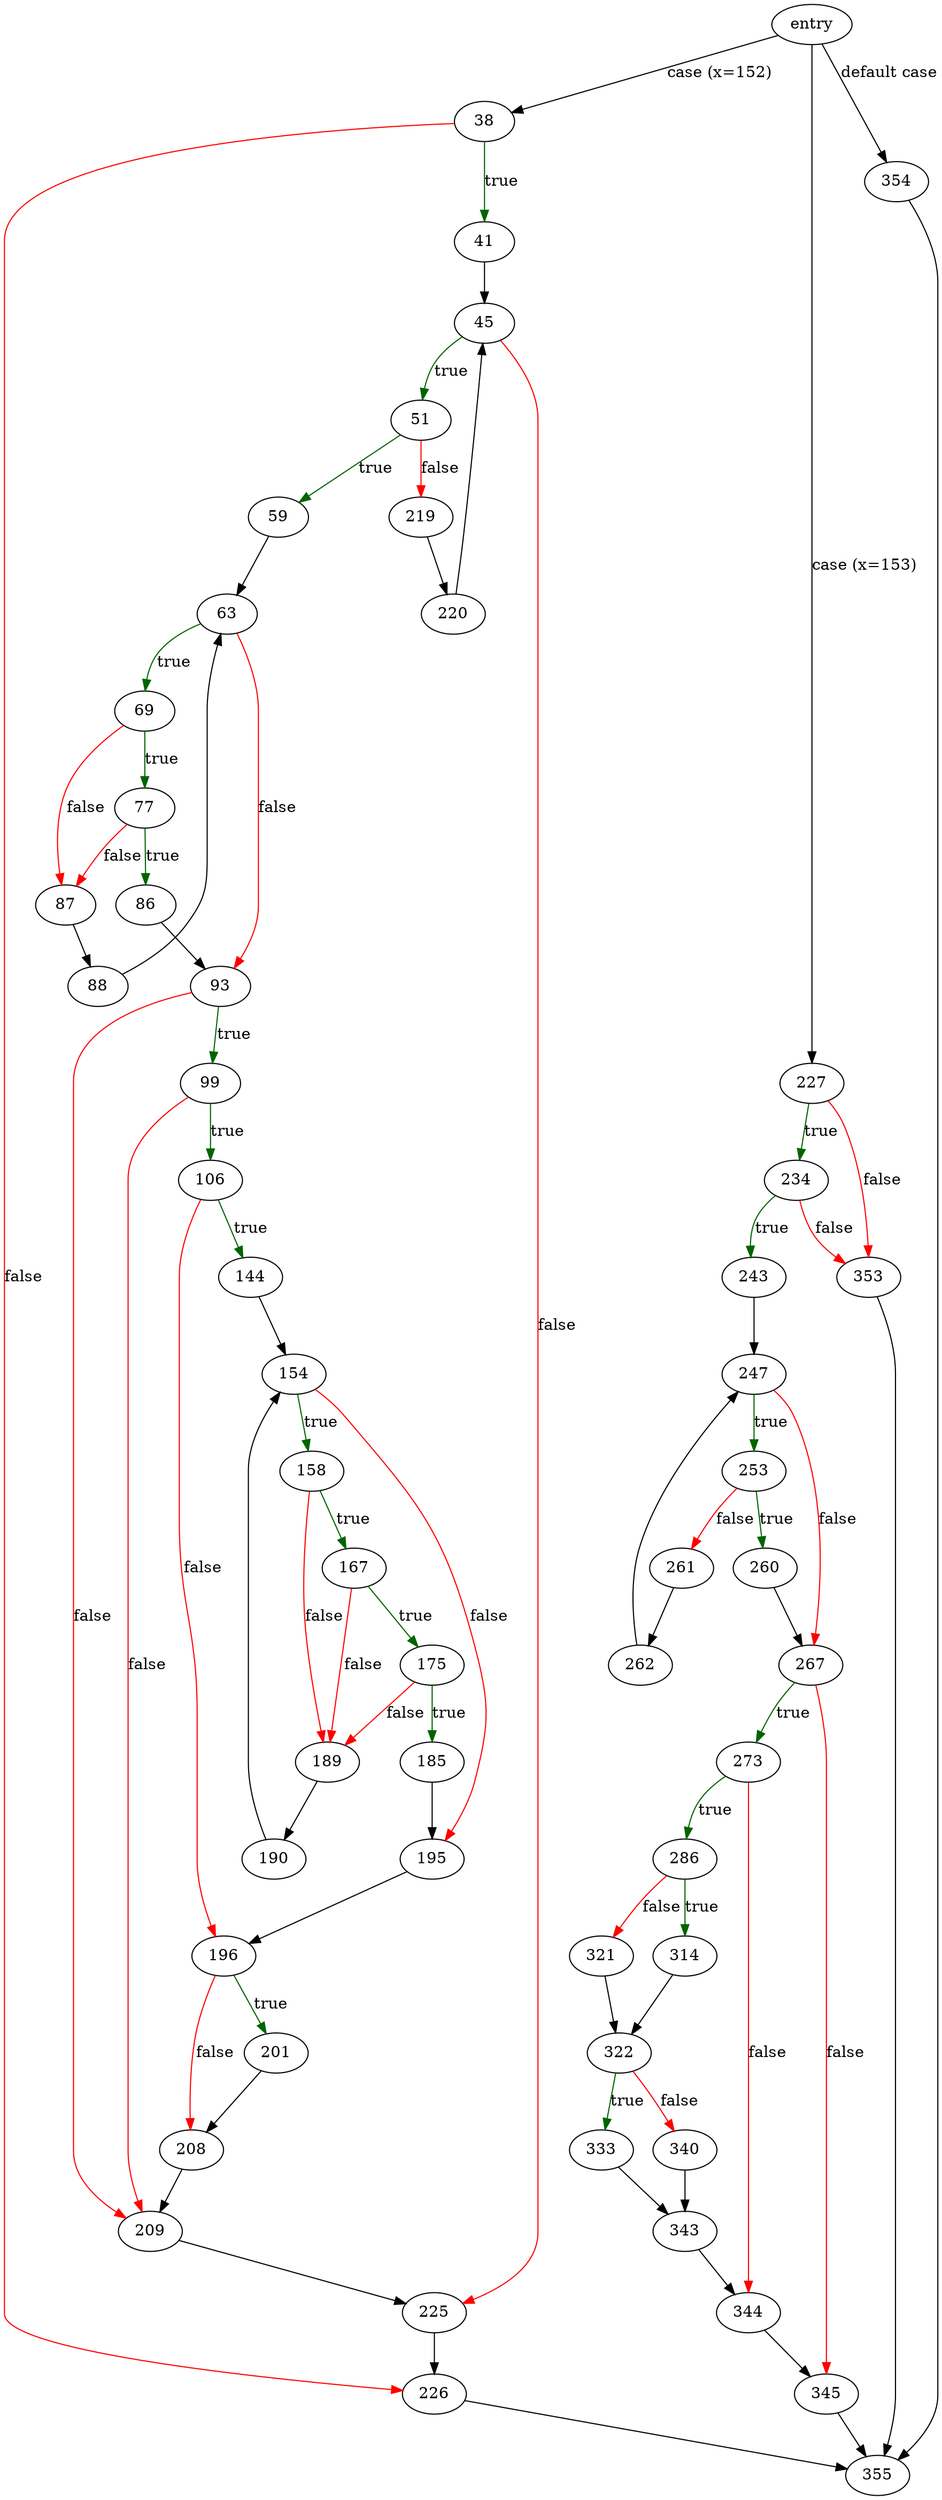 digraph "analyzeAggregate" {
	// Node definitions.
	2 [label=entry];
	38;
	41;
	45;
	51;
	59;
	63;
	69;
	77;
	86;
	87;
	88;
	93;
	99;
	106;
	144;
	154;
	158;
	167;
	175;
	185;
	189;
	190;
	195;
	196;
	201;
	208;
	209;
	219;
	220;
	225;
	226;
	227;
	234;
	243;
	247;
	253;
	260;
	261;
	262;
	267;
	273;
	286;
	314;
	321;
	322;
	333;
	340;
	343;
	344;
	345;
	353;
	354;
	355;

	// Edge definitions.
	2 -> 38 [label="case (x=152)"];
	2 -> 227 [label="case (x=153)"];
	2 -> 354 [label="default case"];
	38 -> 41 [
		color=darkgreen
		label=true
	];
	38 -> 226 [
		color=red
		label=false
	];
	41 -> 45;
	45 -> 51 [
		color=darkgreen
		label=true
	];
	45 -> 225 [
		color=red
		label=false
	];
	51 -> 59 [
		color=darkgreen
		label=true
	];
	51 -> 219 [
		color=red
		label=false
	];
	59 -> 63;
	63 -> 69 [
		color=darkgreen
		label=true
	];
	63 -> 93 [
		color=red
		label=false
	];
	69 -> 77 [
		color=darkgreen
		label=true
	];
	69 -> 87 [
		color=red
		label=false
	];
	77 -> 86 [
		color=darkgreen
		label=true
	];
	77 -> 87 [
		color=red
		label=false
	];
	86 -> 93;
	87 -> 88;
	88 -> 63;
	93 -> 99 [
		color=darkgreen
		label=true
	];
	93 -> 209 [
		color=red
		label=false
	];
	99 -> 106 [
		color=darkgreen
		label=true
	];
	99 -> 209 [
		color=red
		label=false
	];
	106 -> 144 [
		color=darkgreen
		label=true
	];
	106 -> 196 [
		color=red
		label=false
	];
	144 -> 154;
	154 -> 158 [
		color=darkgreen
		label=true
	];
	154 -> 195 [
		color=red
		label=false
	];
	158 -> 167 [
		color=darkgreen
		label=true
	];
	158 -> 189 [
		color=red
		label=false
	];
	167 -> 175 [
		color=darkgreen
		label=true
	];
	167 -> 189 [
		color=red
		label=false
	];
	175 -> 185 [
		color=darkgreen
		label=true
	];
	175 -> 189 [
		color=red
		label=false
	];
	185 -> 195;
	189 -> 190;
	190 -> 154;
	195 -> 196;
	196 -> 201 [
		color=darkgreen
		label=true
	];
	196 -> 208 [
		color=red
		label=false
	];
	201 -> 208;
	208 -> 209;
	209 -> 225;
	219 -> 220;
	220 -> 45;
	225 -> 226;
	226 -> 355;
	227 -> 234 [
		color=darkgreen
		label=true
	];
	227 -> 353 [
		color=red
		label=false
	];
	234 -> 243 [
		color=darkgreen
		label=true
	];
	234 -> 353 [
		color=red
		label=false
	];
	243 -> 247;
	247 -> 253 [
		color=darkgreen
		label=true
	];
	247 -> 267 [
		color=red
		label=false
	];
	253 -> 260 [
		color=darkgreen
		label=true
	];
	253 -> 261 [
		color=red
		label=false
	];
	260 -> 267;
	261 -> 262;
	262 -> 247;
	267 -> 273 [
		color=darkgreen
		label=true
	];
	267 -> 345 [
		color=red
		label=false
	];
	273 -> 286 [
		color=darkgreen
		label=true
	];
	273 -> 344 [
		color=red
		label=false
	];
	286 -> 314 [
		color=darkgreen
		label=true
	];
	286 -> 321 [
		color=red
		label=false
	];
	314 -> 322;
	321 -> 322;
	322 -> 333 [
		color=darkgreen
		label=true
	];
	322 -> 340 [
		color=red
		label=false
	];
	333 -> 343;
	340 -> 343;
	343 -> 344;
	344 -> 345;
	345 -> 355;
	353 -> 355;
	354 -> 355;
}